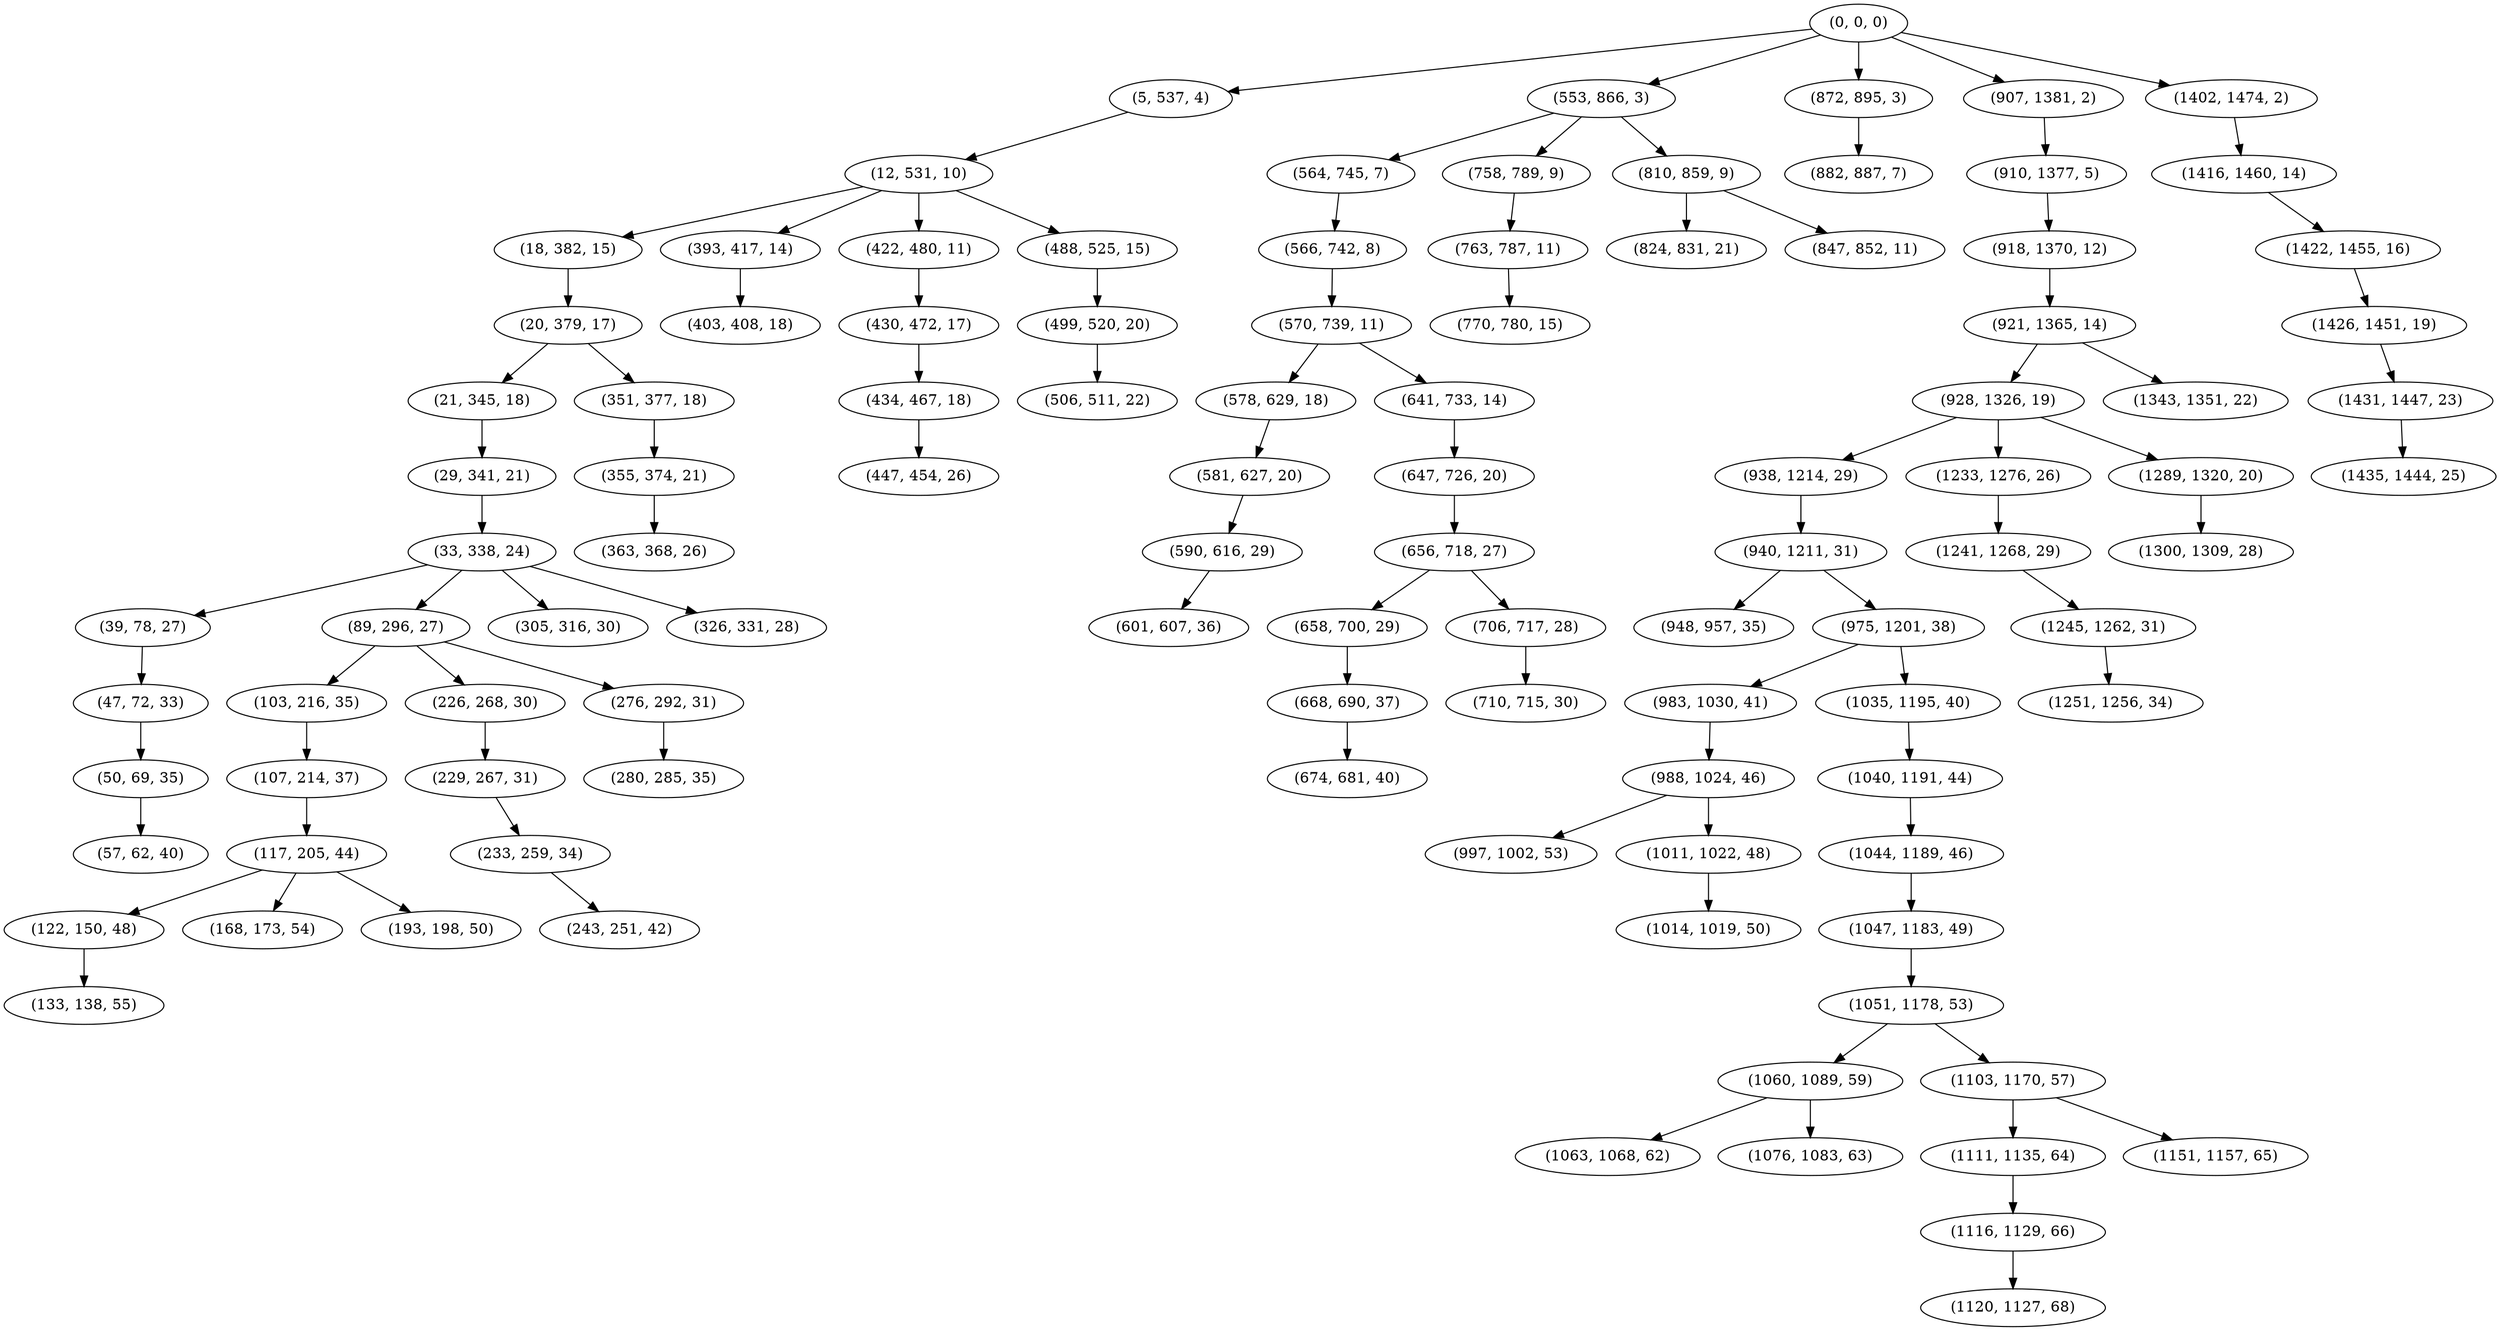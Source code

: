 digraph tree {
    "(0, 0, 0)";
    "(5, 537, 4)";
    "(12, 531, 10)";
    "(18, 382, 15)";
    "(20, 379, 17)";
    "(21, 345, 18)";
    "(29, 341, 21)";
    "(33, 338, 24)";
    "(39, 78, 27)";
    "(47, 72, 33)";
    "(50, 69, 35)";
    "(57, 62, 40)";
    "(89, 296, 27)";
    "(103, 216, 35)";
    "(107, 214, 37)";
    "(117, 205, 44)";
    "(122, 150, 48)";
    "(133, 138, 55)";
    "(168, 173, 54)";
    "(193, 198, 50)";
    "(226, 268, 30)";
    "(229, 267, 31)";
    "(233, 259, 34)";
    "(243, 251, 42)";
    "(276, 292, 31)";
    "(280, 285, 35)";
    "(305, 316, 30)";
    "(326, 331, 28)";
    "(351, 377, 18)";
    "(355, 374, 21)";
    "(363, 368, 26)";
    "(393, 417, 14)";
    "(403, 408, 18)";
    "(422, 480, 11)";
    "(430, 472, 17)";
    "(434, 467, 18)";
    "(447, 454, 26)";
    "(488, 525, 15)";
    "(499, 520, 20)";
    "(506, 511, 22)";
    "(553, 866, 3)";
    "(564, 745, 7)";
    "(566, 742, 8)";
    "(570, 739, 11)";
    "(578, 629, 18)";
    "(581, 627, 20)";
    "(590, 616, 29)";
    "(601, 607, 36)";
    "(641, 733, 14)";
    "(647, 726, 20)";
    "(656, 718, 27)";
    "(658, 700, 29)";
    "(668, 690, 37)";
    "(674, 681, 40)";
    "(706, 717, 28)";
    "(710, 715, 30)";
    "(758, 789, 9)";
    "(763, 787, 11)";
    "(770, 780, 15)";
    "(810, 859, 9)";
    "(824, 831, 21)";
    "(847, 852, 11)";
    "(872, 895, 3)";
    "(882, 887, 7)";
    "(907, 1381, 2)";
    "(910, 1377, 5)";
    "(918, 1370, 12)";
    "(921, 1365, 14)";
    "(928, 1326, 19)";
    "(938, 1214, 29)";
    "(940, 1211, 31)";
    "(948, 957, 35)";
    "(975, 1201, 38)";
    "(983, 1030, 41)";
    "(988, 1024, 46)";
    "(997, 1002, 53)";
    "(1011, 1022, 48)";
    "(1014, 1019, 50)";
    "(1035, 1195, 40)";
    "(1040, 1191, 44)";
    "(1044, 1189, 46)";
    "(1047, 1183, 49)";
    "(1051, 1178, 53)";
    "(1060, 1089, 59)";
    "(1063, 1068, 62)";
    "(1076, 1083, 63)";
    "(1103, 1170, 57)";
    "(1111, 1135, 64)";
    "(1116, 1129, 66)";
    "(1120, 1127, 68)";
    "(1151, 1157, 65)";
    "(1233, 1276, 26)";
    "(1241, 1268, 29)";
    "(1245, 1262, 31)";
    "(1251, 1256, 34)";
    "(1289, 1320, 20)";
    "(1300, 1309, 28)";
    "(1343, 1351, 22)";
    "(1402, 1474, 2)";
    "(1416, 1460, 14)";
    "(1422, 1455, 16)";
    "(1426, 1451, 19)";
    "(1431, 1447, 23)";
    "(1435, 1444, 25)";
    "(0, 0, 0)" -> "(5, 537, 4)";
    "(0, 0, 0)" -> "(553, 866, 3)";
    "(0, 0, 0)" -> "(872, 895, 3)";
    "(0, 0, 0)" -> "(907, 1381, 2)";
    "(0, 0, 0)" -> "(1402, 1474, 2)";
    "(5, 537, 4)" -> "(12, 531, 10)";
    "(12, 531, 10)" -> "(18, 382, 15)";
    "(12, 531, 10)" -> "(393, 417, 14)";
    "(12, 531, 10)" -> "(422, 480, 11)";
    "(12, 531, 10)" -> "(488, 525, 15)";
    "(18, 382, 15)" -> "(20, 379, 17)";
    "(20, 379, 17)" -> "(21, 345, 18)";
    "(20, 379, 17)" -> "(351, 377, 18)";
    "(21, 345, 18)" -> "(29, 341, 21)";
    "(29, 341, 21)" -> "(33, 338, 24)";
    "(33, 338, 24)" -> "(39, 78, 27)";
    "(33, 338, 24)" -> "(89, 296, 27)";
    "(33, 338, 24)" -> "(305, 316, 30)";
    "(33, 338, 24)" -> "(326, 331, 28)";
    "(39, 78, 27)" -> "(47, 72, 33)";
    "(47, 72, 33)" -> "(50, 69, 35)";
    "(50, 69, 35)" -> "(57, 62, 40)";
    "(89, 296, 27)" -> "(103, 216, 35)";
    "(89, 296, 27)" -> "(226, 268, 30)";
    "(89, 296, 27)" -> "(276, 292, 31)";
    "(103, 216, 35)" -> "(107, 214, 37)";
    "(107, 214, 37)" -> "(117, 205, 44)";
    "(117, 205, 44)" -> "(122, 150, 48)";
    "(117, 205, 44)" -> "(168, 173, 54)";
    "(117, 205, 44)" -> "(193, 198, 50)";
    "(122, 150, 48)" -> "(133, 138, 55)";
    "(226, 268, 30)" -> "(229, 267, 31)";
    "(229, 267, 31)" -> "(233, 259, 34)";
    "(233, 259, 34)" -> "(243, 251, 42)";
    "(276, 292, 31)" -> "(280, 285, 35)";
    "(351, 377, 18)" -> "(355, 374, 21)";
    "(355, 374, 21)" -> "(363, 368, 26)";
    "(393, 417, 14)" -> "(403, 408, 18)";
    "(422, 480, 11)" -> "(430, 472, 17)";
    "(430, 472, 17)" -> "(434, 467, 18)";
    "(434, 467, 18)" -> "(447, 454, 26)";
    "(488, 525, 15)" -> "(499, 520, 20)";
    "(499, 520, 20)" -> "(506, 511, 22)";
    "(553, 866, 3)" -> "(564, 745, 7)";
    "(553, 866, 3)" -> "(758, 789, 9)";
    "(553, 866, 3)" -> "(810, 859, 9)";
    "(564, 745, 7)" -> "(566, 742, 8)";
    "(566, 742, 8)" -> "(570, 739, 11)";
    "(570, 739, 11)" -> "(578, 629, 18)";
    "(570, 739, 11)" -> "(641, 733, 14)";
    "(578, 629, 18)" -> "(581, 627, 20)";
    "(581, 627, 20)" -> "(590, 616, 29)";
    "(590, 616, 29)" -> "(601, 607, 36)";
    "(641, 733, 14)" -> "(647, 726, 20)";
    "(647, 726, 20)" -> "(656, 718, 27)";
    "(656, 718, 27)" -> "(658, 700, 29)";
    "(656, 718, 27)" -> "(706, 717, 28)";
    "(658, 700, 29)" -> "(668, 690, 37)";
    "(668, 690, 37)" -> "(674, 681, 40)";
    "(706, 717, 28)" -> "(710, 715, 30)";
    "(758, 789, 9)" -> "(763, 787, 11)";
    "(763, 787, 11)" -> "(770, 780, 15)";
    "(810, 859, 9)" -> "(824, 831, 21)";
    "(810, 859, 9)" -> "(847, 852, 11)";
    "(872, 895, 3)" -> "(882, 887, 7)";
    "(907, 1381, 2)" -> "(910, 1377, 5)";
    "(910, 1377, 5)" -> "(918, 1370, 12)";
    "(918, 1370, 12)" -> "(921, 1365, 14)";
    "(921, 1365, 14)" -> "(928, 1326, 19)";
    "(921, 1365, 14)" -> "(1343, 1351, 22)";
    "(928, 1326, 19)" -> "(938, 1214, 29)";
    "(928, 1326, 19)" -> "(1233, 1276, 26)";
    "(928, 1326, 19)" -> "(1289, 1320, 20)";
    "(938, 1214, 29)" -> "(940, 1211, 31)";
    "(940, 1211, 31)" -> "(948, 957, 35)";
    "(940, 1211, 31)" -> "(975, 1201, 38)";
    "(975, 1201, 38)" -> "(983, 1030, 41)";
    "(975, 1201, 38)" -> "(1035, 1195, 40)";
    "(983, 1030, 41)" -> "(988, 1024, 46)";
    "(988, 1024, 46)" -> "(997, 1002, 53)";
    "(988, 1024, 46)" -> "(1011, 1022, 48)";
    "(1011, 1022, 48)" -> "(1014, 1019, 50)";
    "(1035, 1195, 40)" -> "(1040, 1191, 44)";
    "(1040, 1191, 44)" -> "(1044, 1189, 46)";
    "(1044, 1189, 46)" -> "(1047, 1183, 49)";
    "(1047, 1183, 49)" -> "(1051, 1178, 53)";
    "(1051, 1178, 53)" -> "(1060, 1089, 59)";
    "(1051, 1178, 53)" -> "(1103, 1170, 57)";
    "(1060, 1089, 59)" -> "(1063, 1068, 62)";
    "(1060, 1089, 59)" -> "(1076, 1083, 63)";
    "(1103, 1170, 57)" -> "(1111, 1135, 64)";
    "(1103, 1170, 57)" -> "(1151, 1157, 65)";
    "(1111, 1135, 64)" -> "(1116, 1129, 66)";
    "(1116, 1129, 66)" -> "(1120, 1127, 68)";
    "(1233, 1276, 26)" -> "(1241, 1268, 29)";
    "(1241, 1268, 29)" -> "(1245, 1262, 31)";
    "(1245, 1262, 31)" -> "(1251, 1256, 34)";
    "(1289, 1320, 20)" -> "(1300, 1309, 28)";
    "(1402, 1474, 2)" -> "(1416, 1460, 14)";
    "(1416, 1460, 14)" -> "(1422, 1455, 16)";
    "(1422, 1455, 16)" -> "(1426, 1451, 19)";
    "(1426, 1451, 19)" -> "(1431, 1447, 23)";
    "(1431, 1447, 23)" -> "(1435, 1444, 25)";
}
